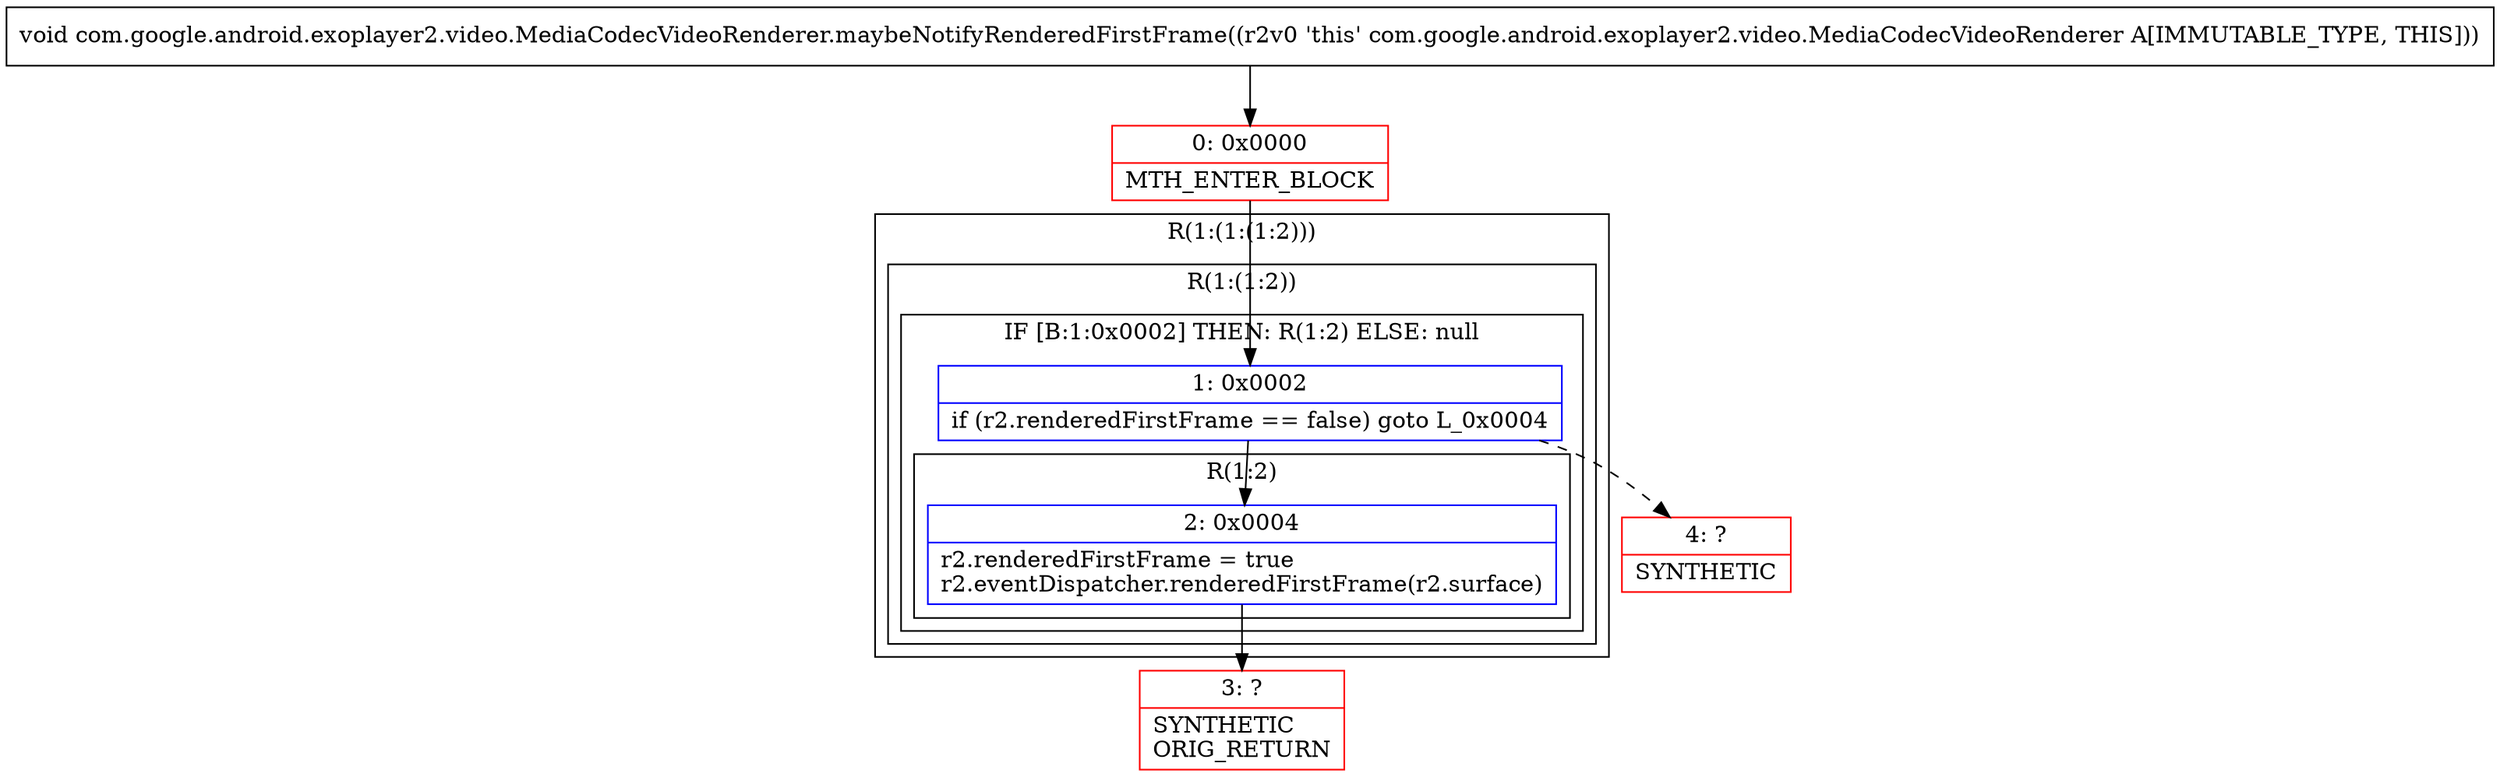 digraph "CFG forcom.google.android.exoplayer2.video.MediaCodecVideoRenderer.maybeNotifyRenderedFirstFrame()V" {
subgraph cluster_Region_1250750587 {
label = "R(1:(1:(1:2)))";
node [shape=record,color=blue];
subgraph cluster_Region_1479042707 {
label = "R(1:(1:2))";
node [shape=record,color=blue];
subgraph cluster_IfRegion_412444411 {
label = "IF [B:1:0x0002] THEN: R(1:2) ELSE: null";
node [shape=record,color=blue];
Node_1 [shape=record,label="{1\:\ 0x0002|if (r2.renderedFirstFrame == false) goto L_0x0004\l}"];
subgraph cluster_Region_1138125659 {
label = "R(1:2)";
node [shape=record,color=blue];
Node_2 [shape=record,label="{2\:\ 0x0004|r2.renderedFirstFrame = true\lr2.eventDispatcher.renderedFirstFrame(r2.surface)\l}"];
}
}
}
}
Node_0 [shape=record,color=red,label="{0\:\ 0x0000|MTH_ENTER_BLOCK\l}"];
Node_3 [shape=record,color=red,label="{3\:\ ?|SYNTHETIC\lORIG_RETURN\l}"];
Node_4 [shape=record,color=red,label="{4\:\ ?|SYNTHETIC\l}"];
MethodNode[shape=record,label="{void com.google.android.exoplayer2.video.MediaCodecVideoRenderer.maybeNotifyRenderedFirstFrame((r2v0 'this' com.google.android.exoplayer2.video.MediaCodecVideoRenderer A[IMMUTABLE_TYPE, THIS])) }"];
MethodNode -> Node_0;
Node_1 -> Node_2;
Node_1 -> Node_4[style=dashed];
Node_2 -> Node_3;
Node_0 -> Node_1;
}

